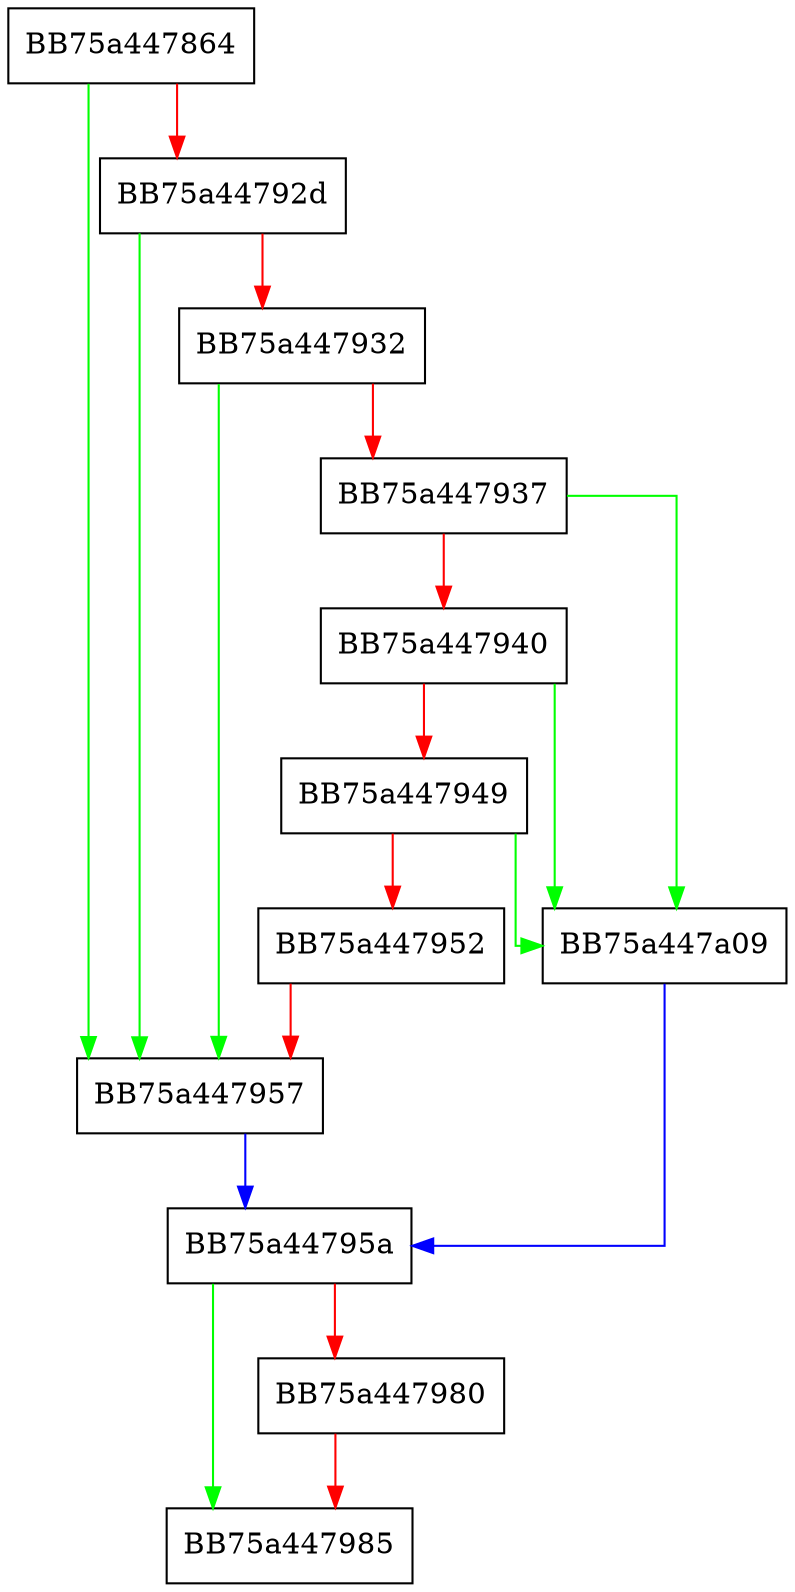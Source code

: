 digraph nUFSP_nsis {
  node [shape="box"];
  graph [splines=ortho];
  BB75a447864 -> BB75a447957 [color="green"];
  BB75a447864 -> BB75a44792d [color="red"];
  BB75a44792d -> BB75a447957 [color="green"];
  BB75a44792d -> BB75a447932 [color="red"];
  BB75a447932 -> BB75a447957 [color="green"];
  BB75a447932 -> BB75a447937 [color="red"];
  BB75a447937 -> BB75a447a09 [color="green"];
  BB75a447937 -> BB75a447940 [color="red"];
  BB75a447940 -> BB75a447a09 [color="green"];
  BB75a447940 -> BB75a447949 [color="red"];
  BB75a447949 -> BB75a447a09 [color="green"];
  BB75a447949 -> BB75a447952 [color="red"];
  BB75a447952 -> BB75a447957 [color="red"];
  BB75a447957 -> BB75a44795a [color="blue"];
  BB75a44795a -> BB75a447985 [color="green"];
  BB75a44795a -> BB75a447980 [color="red"];
  BB75a447980 -> BB75a447985 [color="red"];
  BB75a447a09 -> BB75a44795a [color="blue"];
}